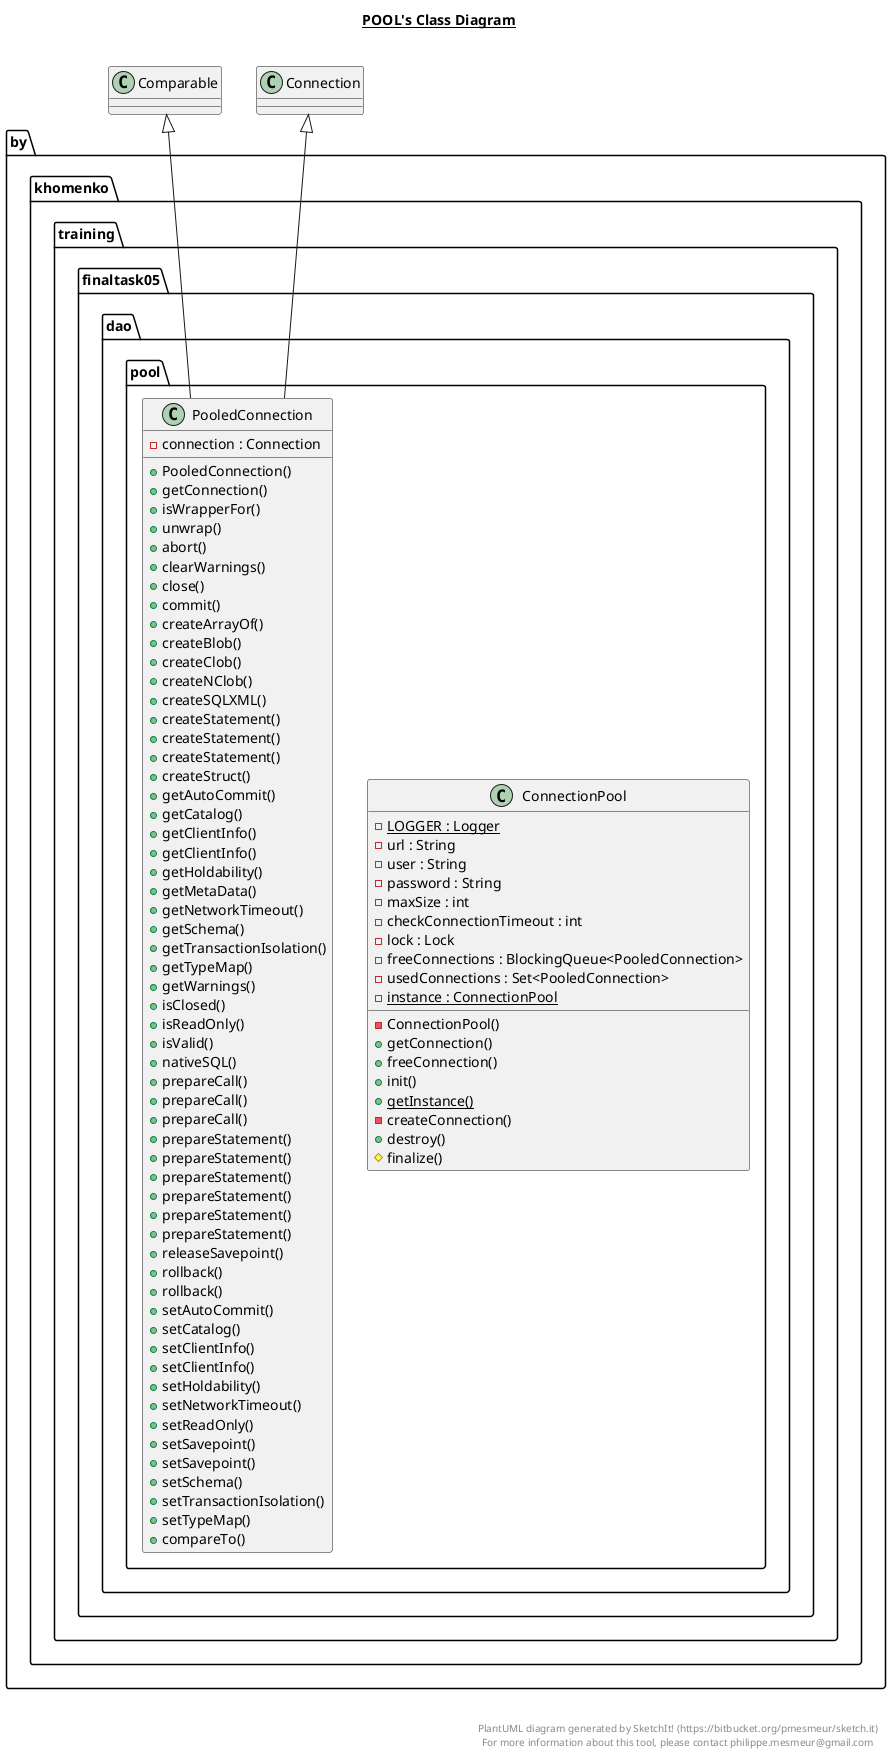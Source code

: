 @startuml

title __POOL's Class Diagram__\n

  package by.khomenko.training.finaltask05.dao {
    package by.khomenko.training.finaltask05.dao.pool {
      class ConnectionPool {
          {static} - LOGGER : Logger
          - url : String
          - user : String
          - password : String
          - maxSize : int
          - checkConnectionTimeout : int
          - lock : Lock
          - freeConnections : BlockingQueue<PooledConnection>
          - usedConnections : Set<PooledConnection>
          {static} - instance : ConnectionPool
          - ConnectionPool()
          + getConnection()
          + freeConnection()
          + init()
          {static} + getInstance()
          - createConnection()
          + destroy()
          # finalize()
      }
    }
  }
  

  package by.khomenko.training.finaltask05.dao {
    package by.khomenko.training.finaltask05.dao.pool {
      class PooledConnection {
          - connection : Connection
          + PooledConnection()
          + getConnection()
          + isWrapperFor()
          + unwrap()
          + abort()
          + clearWarnings()
          + close()
          + commit()
          + createArrayOf()
          + createBlob()
          + createClob()
          + createNClob()
          + createSQLXML()
          + createStatement()
          + createStatement()
          + createStatement()
          + createStruct()
          + getAutoCommit()
          + getCatalog()
          + getClientInfo()
          + getClientInfo()
          + getHoldability()
          + getMetaData()
          + getNetworkTimeout()
          + getSchema()
          + getTransactionIsolation()
          + getTypeMap()
          + getWarnings()
          + isClosed()
          + isReadOnly()
          + isValid()
          + nativeSQL()
          + prepareCall()
          + prepareCall()
          + prepareCall()
          + prepareStatement()
          + prepareStatement()
          + prepareStatement()
          + prepareStatement()
          + prepareStatement()
          + prepareStatement()
          + releaseSavepoint()
          + rollback()
          + rollback()
          + setAutoCommit()
          + setCatalog()
          + setClientInfo()
          + setClientInfo()
          + setHoldability()
          + setNetworkTimeout()
          + setReadOnly()
          + setSavepoint()
          + setSavepoint()
          + setSchema()
          + setTransactionIsolation()
          + setTypeMap()
          + compareTo()
      }
    }
  }
  

  PooledConnection -up-|> Connection
  PooledConnection -up-|> Comparable


right footer


PlantUML diagram generated by SketchIt! (https://bitbucket.org/pmesmeur/sketch.it)
For more information about this tool, please contact philippe.mesmeur@gmail.com
endfooter

@enduml
